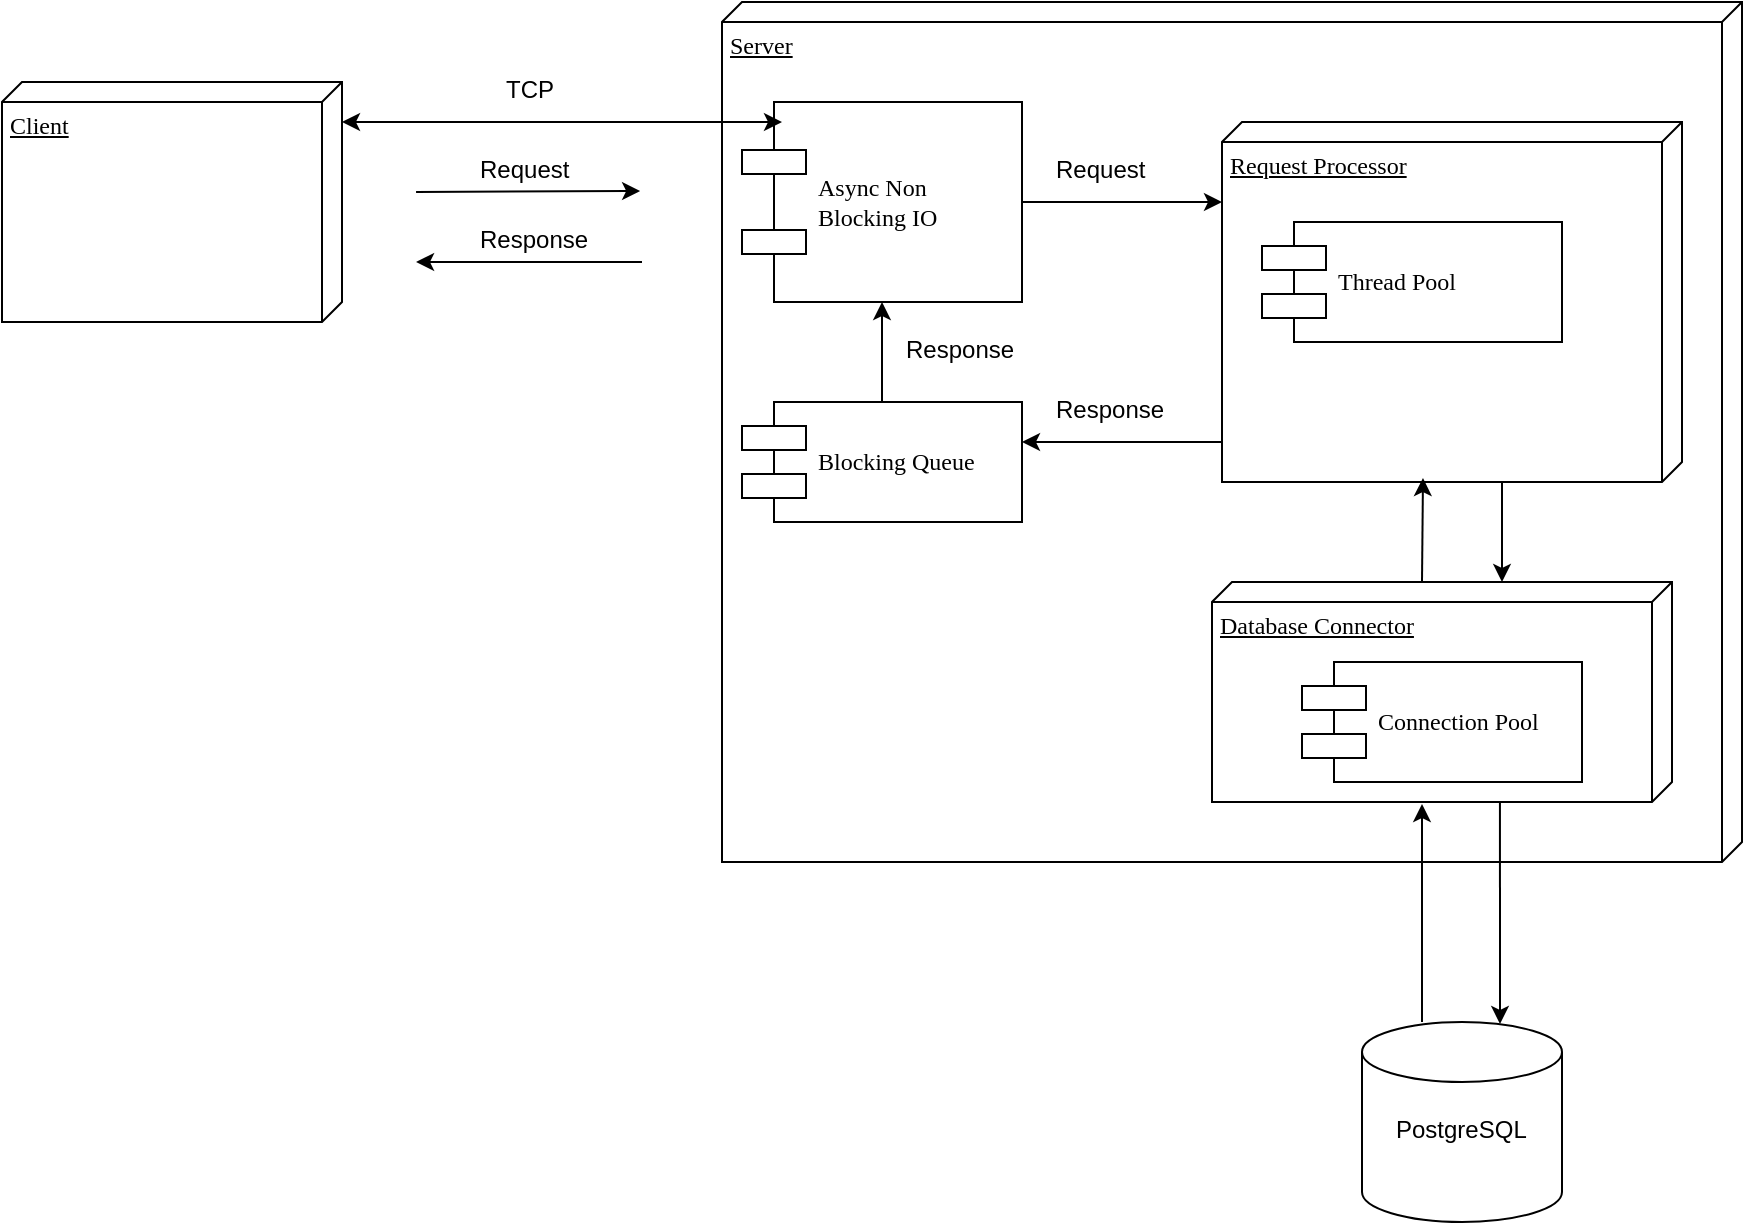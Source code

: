 <mxfile version="24.8.6">
  <diagram name="Page-1" id="5f0bae14-7c28-e335-631c-24af17079c00">
    <mxGraphModel grid="1" page="1" gridSize="10" guides="1" tooltips="1" connect="1" arrows="1" fold="1" pageScale="1" pageWidth="1100" pageHeight="850" background="none" math="0" shadow="0">
      <root>
        <mxCell id="0" />
        <mxCell id="1" parent="0" />
        <mxCell id="39150e848f15840c-1" value="Client" style="verticalAlign=top;align=left;spacingTop=8;spacingLeft=2;spacingRight=12;shape=cube;size=10;direction=south;fontStyle=4;html=1;rounded=0;shadow=0;comic=0;labelBackgroundColor=none;strokeWidth=1;fontFamily=Verdana;fontSize=12" vertex="1" parent="1">
          <mxGeometry x="180" y="50" width="170" height="120" as="geometry" />
        </mxCell>
        <mxCell id="39150e848f15840c-2" value="Server" style="verticalAlign=top;align=left;spacingTop=8;spacingLeft=2;spacingRight=12;shape=cube;size=10;direction=south;fontStyle=4;html=1;rounded=0;shadow=0;comic=0;labelBackgroundColor=none;strokeWidth=1;fontFamily=Verdana;fontSize=12" vertex="1" parent="1">
          <mxGeometry x="540" y="10" width="510" height="430" as="geometry" />
        </mxCell>
        <mxCell id="39150e848f15840c-7" value="&lt;div&gt;Async Non&lt;/div&gt;&lt;div&gt;Blocking IO&lt;br&gt;&lt;/div&gt;" style="shape=component;align=left;spacingLeft=36;rounded=0;shadow=0;comic=0;labelBackgroundColor=none;strokeWidth=1;fontFamily=Verdana;fontSize=12;html=1;" vertex="1" parent="1">
          <mxGeometry x="550" y="60" width="140" height="100" as="geometry" />
        </mxCell>
        <mxCell id="YC6lqjd3cqx8O2niCZhP-7" value="Request" style="text;whiteSpace=wrap;html=1;" vertex="1" parent="1">
          <mxGeometry x="417.03" y="80" width="70" height="40" as="geometry" />
        </mxCell>
        <mxCell id="YC6lqjd3cqx8O2niCZhP-9" value="Response" style="text;whiteSpace=wrap;html=1;" vertex="1" parent="1">
          <mxGeometry x="417.03" y="115" width="70" height="40" as="geometry" />
        </mxCell>
        <mxCell id="YC6lqjd3cqx8O2niCZhP-15" value="Request Processor" style="verticalAlign=top;align=left;spacingTop=8;spacingLeft=2;spacingRight=12;shape=cube;size=10;direction=south;fontStyle=4;html=1;rounded=0;shadow=0;comic=0;labelBackgroundColor=none;strokeWidth=1;fontFamily=Verdana;fontSize=12" vertex="1" parent="1">
          <mxGeometry x="790" y="70" width="230" height="180" as="geometry" />
        </mxCell>
        <mxCell id="YC6lqjd3cqx8O2niCZhP-16" value="Thread Pool" style="shape=component;align=left;spacingLeft=36;rounded=0;shadow=0;comic=0;labelBackgroundColor=none;strokeWidth=1;fontFamily=Verdana;fontSize=12;html=1;" vertex="1" parent="1">
          <mxGeometry x="810" y="120" width="150" height="60" as="geometry" />
        </mxCell>
        <mxCell id="YC6lqjd3cqx8O2niCZhP-17" value="" style="endArrow=classic;html=1;rounded=0;" edge="1" parent="1">
          <mxGeometry width="50" height="50" relative="1" as="geometry">
            <mxPoint x="690" y="110" as="sourcePoint" />
            <mxPoint x="790" y="110" as="targetPoint" />
          </mxGeometry>
        </mxCell>
        <mxCell id="YC6lqjd3cqx8O2niCZhP-19" value="Request" style="text;whiteSpace=wrap;html=1;" vertex="1" parent="1">
          <mxGeometry x="705" y="80" width="90" height="40" as="geometry" />
        </mxCell>
        <mxCell id="YC6lqjd3cqx8O2niCZhP-21" value="" style="endArrow=classic;html=1;rounded=0;" edge="1" parent="1">
          <mxGeometry width="50" height="50" relative="1" as="geometry">
            <mxPoint x="930" y="250" as="sourcePoint" />
            <mxPoint x="930" y="300" as="targetPoint" />
          </mxGeometry>
        </mxCell>
        <mxCell id="YC6lqjd3cqx8O2niCZhP-23" value="" style="shape=cylinder3;whiteSpace=wrap;html=1;boundedLbl=1;backgroundOutline=1;size=15;" vertex="1" parent="1">
          <mxGeometry x="860" y="520" width="100" height="100" as="geometry" />
        </mxCell>
        <mxCell id="YC6lqjd3cqx8O2niCZhP-24" value="PostgreSQL" style="text;whiteSpace=wrap;html=1;" vertex="1" parent="1">
          <mxGeometry x="875" y="560" width="70" height="40" as="geometry" />
        </mxCell>
        <mxCell id="YC6lqjd3cqx8O2niCZhP-26" value="" style="endArrow=classic;html=1;rounded=0;entryX=0.989;entryY=0.587;entryDx=0;entryDy=0;entryPerimeter=0;" edge="1" parent="1">
          <mxGeometry width="50" height="50" relative="1" as="geometry">
            <mxPoint x="890" y="300" as="sourcePoint" />
            <mxPoint x="890.49" y="248.02" as="targetPoint" />
          </mxGeometry>
        </mxCell>
        <mxCell id="YC6lqjd3cqx8O2niCZhP-27" value="Blocking Queue" style="shape=component;align=left;spacingLeft=36;rounded=0;shadow=0;comic=0;labelBackgroundColor=none;strokeWidth=1;fontFamily=Verdana;fontSize=12;html=1;" vertex="1" parent="1">
          <mxGeometry x="550" y="210" width="140" height="60" as="geometry" />
        </mxCell>
        <mxCell id="YC6lqjd3cqx8O2niCZhP-35" value="Response" style="text;whiteSpace=wrap;html=1;" vertex="1" parent="1">
          <mxGeometry x="705" y="200" width="70" height="30" as="geometry" />
        </mxCell>
        <mxCell id="YC6lqjd3cqx8O2niCZhP-42" value="Database Connector" style="verticalAlign=top;align=left;spacingTop=8;spacingLeft=2;spacingRight=12;shape=cube;size=10;direction=south;fontStyle=4;html=1;rounded=0;shadow=0;comic=0;labelBackgroundColor=none;strokeWidth=1;fontFamily=Verdana;fontSize=12" vertex="1" parent="1">
          <mxGeometry x="785" y="300" width="230" height="110" as="geometry" />
        </mxCell>
        <mxCell id="YC6lqjd3cqx8O2niCZhP-43" value="Connection Pool" style="shape=component;align=left;spacingLeft=36;rounded=0;shadow=0;comic=0;labelBackgroundColor=none;strokeWidth=1;fontFamily=Verdana;fontSize=12;html=1;" vertex="1" parent="1">
          <mxGeometry x="830" y="340" width="140" height="60" as="geometry" />
        </mxCell>
        <mxCell id="YC6lqjd3cqx8O2niCZhP-44" value="" style="endArrow=classic;html=1;rounded=0;exitX=1;exitY=0.374;exitDx=0;exitDy=0;exitPerimeter=0;entryX=0.69;entryY=0.01;entryDx=0;entryDy=0;entryPerimeter=0;" edge="1" parent="1" source="YC6lqjd3cqx8O2niCZhP-42" target="YC6lqjd3cqx8O2niCZhP-23">
          <mxGeometry width="50" height="50" relative="1" as="geometry">
            <mxPoint x="930" y="425" as="sourcePoint" />
            <mxPoint x="930" y="520" as="targetPoint" />
          </mxGeometry>
        </mxCell>
        <mxCell id="YC6lqjd3cqx8O2niCZhP-48" value="" style="endArrow=classic;html=1;rounded=0;exitX=0.3;exitY=0;exitDx=0;exitDy=0;exitPerimeter=0;" edge="1" parent="1" source="YC6lqjd3cqx8O2niCZhP-23">
          <mxGeometry width="50" height="50" relative="1" as="geometry">
            <mxPoint x="840" y="450" as="sourcePoint" />
            <mxPoint x="890" y="411" as="targetPoint" />
          </mxGeometry>
        </mxCell>
        <mxCell id="BQAGHMHkwjRLsr3GXuEI-4" value="" style="endArrow=classic;html=1;rounded=0;entryX=0.5;entryY=1;entryDx=0;entryDy=0;exitX=0.5;exitY=0;exitDx=0;exitDy=0;" edge="1" parent="1" source="YC6lqjd3cqx8O2niCZhP-27" target="39150e848f15840c-7">
          <mxGeometry width="50" height="50" relative="1" as="geometry">
            <mxPoint x="630" y="200" as="sourcePoint" />
            <mxPoint x="630" y="130" as="targetPoint" />
          </mxGeometry>
        </mxCell>
        <mxCell id="GXTLpuckFzTqcM0Xt9wn-1" value="" style="endArrow=classic;html=1;rounded=0;" edge="1" parent="1">
          <mxGeometry width="50" height="50" relative="1" as="geometry">
            <mxPoint x="790" y="230" as="sourcePoint" />
            <mxPoint x="690" y="230" as="targetPoint" />
          </mxGeometry>
        </mxCell>
        <mxCell id="GXTLpuckFzTqcM0Xt9wn-2" value="Response" style="text;whiteSpace=wrap;html=1;" vertex="1" parent="1">
          <mxGeometry x="630" y="170" width="70" height="30" as="geometry" />
        </mxCell>
        <mxCell id="GXTLpuckFzTqcM0Xt9wn-3" value="" style="endArrow=classic;html=1;rounded=0;" edge="1" parent="1">
          <mxGeometry width="50" height="50" relative="1" as="geometry">
            <mxPoint x="387.03" y="105" as="sourcePoint" />
            <mxPoint x="499.06" y="104.5" as="targetPoint" />
          </mxGeometry>
        </mxCell>
        <mxCell id="GXTLpuckFzTqcM0Xt9wn-5" value="" style="endArrow=classic;html=1;rounded=0;exitX=1;exitY=0.5;exitDx=0;exitDy=0;" edge="1" parent="1">
          <mxGeometry width="50" height="50" relative="1" as="geometry">
            <mxPoint x="500" y="140" as="sourcePoint" />
            <mxPoint x="387.03" y="140" as="targetPoint" />
          </mxGeometry>
        </mxCell>
        <mxCell id="YC6lqjd3cqx8O2niCZhP-5" value="&lt;div align=&quot;center&quot;&gt;TCP&lt;/div&gt;" style="text;whiteSpace=wrap;html=1;align=center;" vertex="1" parent="1">
          <mxGeometry x="418.51" y="40" width="50" height="20" as="geometry" />
        </mxCell>
        <mxCell id="GXTLpuckFzTqcM0Xt9wn-7" value="" style="endArrow=classic;startArrow=classic;html=1;rounded=0;" edge="1" parent="1">
          <mxGeometry width="50" height="50" relative="1" as="geometry">
            <mxPoint x="350" y="70" as="sourcePoint" />
            <mxPoint x="570" y="70" as="targetPoint" />
          </mxGeometry>
        </mxCell>
      </root>
    </mxGraphModel>
  </diagram>
</mxfile>
